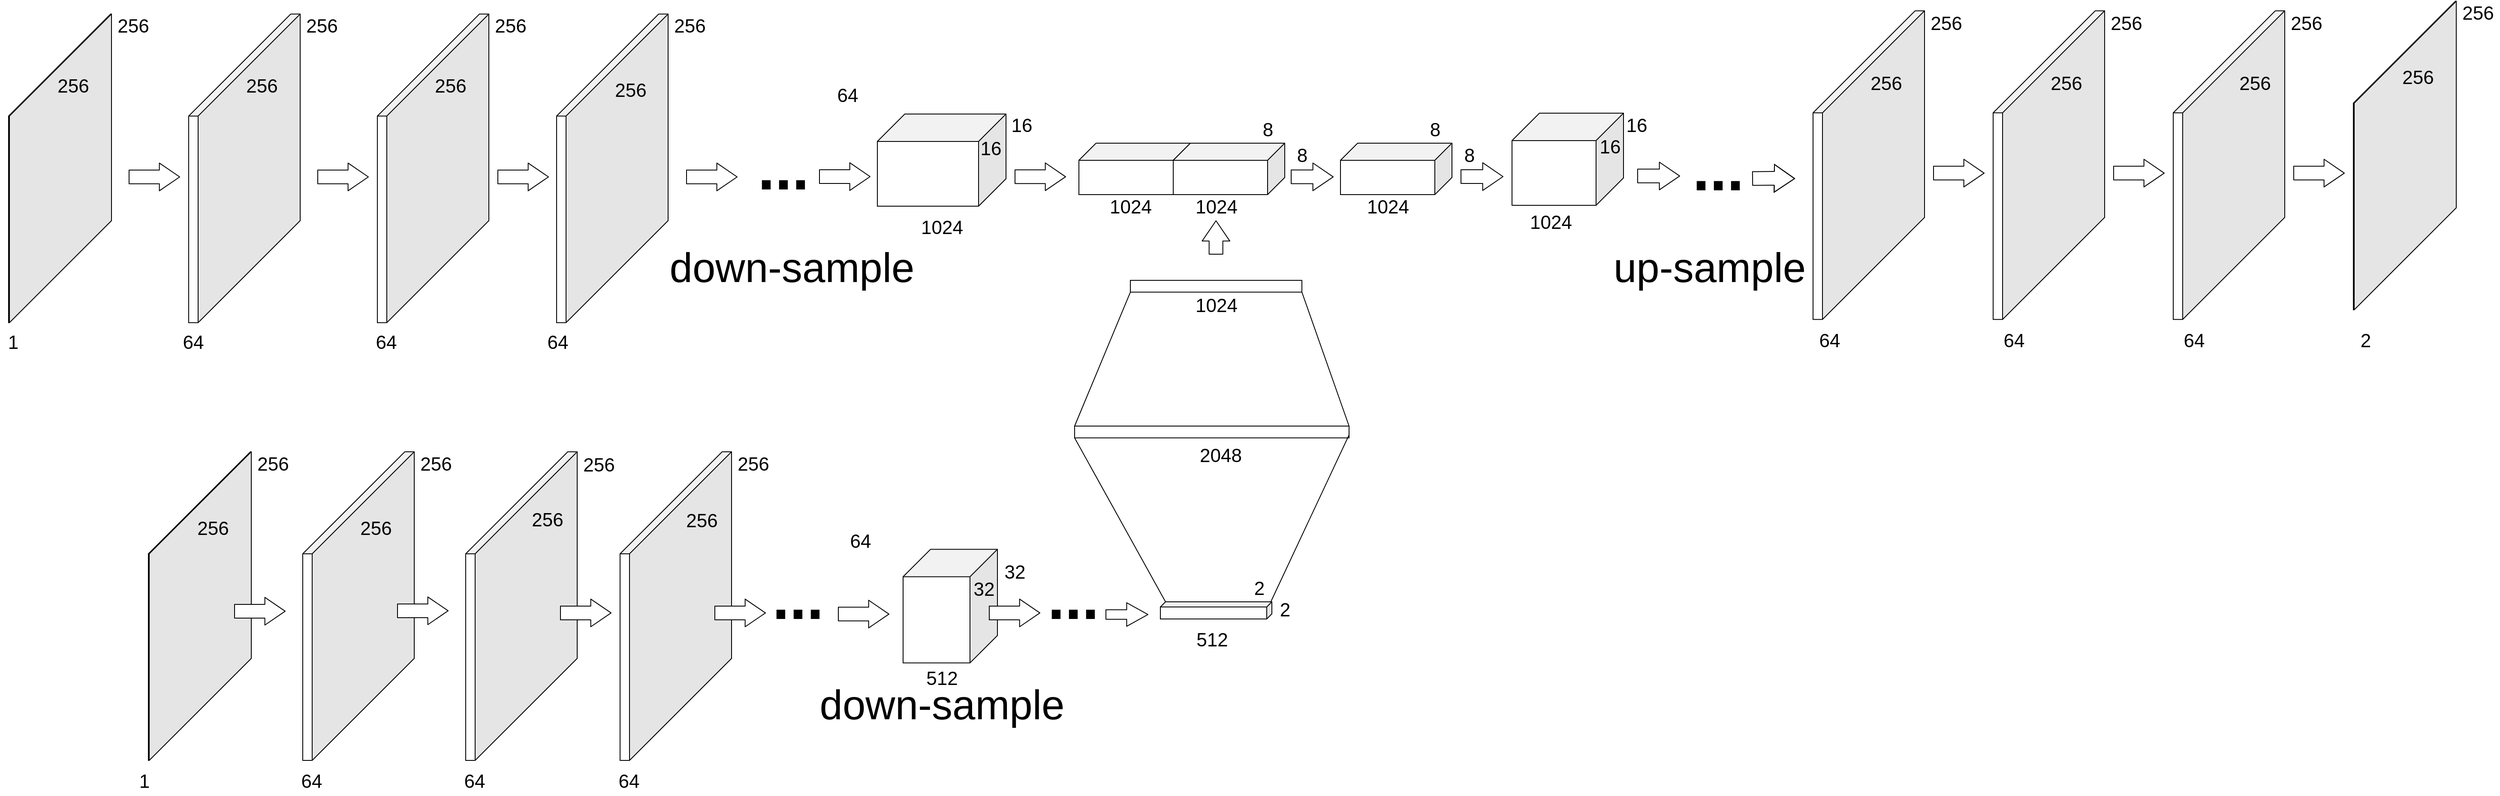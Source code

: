 <mxfile version="13.1.3" type="github">
  <diagram id="v3OdqPQfAoUavHgLT5DG" name="Page-1">
    <mxGraphModel dx="7240" dy="2073" grid="1" gridSize="10" guides="1" tooltips="1" connect="1" arrows="1" fold="1" page="1" pageScale="1" pageWidth="827" pageHeight="1169" math="0" shadow="0">
      <root>
        <mxCell id="0" />
        <mxCell id="1" parent="0" />
        <mxCell id="HMHt1iqy-GJmb4szX5pf-1" value="" style="shape=cube;whiteSpace=wrap;html=1;boundedLbl=1;backgroundOutline=1;darkOpacity=0.05;darkOpacity2=0.1;flipH=1;size=32;" vertex="1" parent="1">
          <mxGeometry x="-1860" y="246" width="150" height="107.5" as="geometry" />
        </mxCell>
        <mxCell id="OwXjaJo8hkUVQNuan9B8-6" value="" style="shape=cube;whiteSpace=wrap;html=1;boundedLbl=1;backgroundOutline=1;darkOpacity=0.05;darkOpacity2=0.1;flipH=1;size=119;" parent="1" vertex="1">
          <mxGeometry x="-2873" y="129.38" width="120" height="360" as="geometry" />
        </mxCell>
        <mxCell id="OwXjaJo8hkUVQNuan9B8-1" value="" style="shape=cube;whiteSpace=wrap;html=1;boundedLbl=1;backgroundOutline=1;darkOpacity=0.05;darkOpacity2=0.1;flipH=1;size=119;" parent="1" vertex="1">
          <mxGeometry x="-2663" y="129.38" width="130" height="360" as="geometry" />
        </mxCell>
        <mxCell id="OwXjaJo8hkUVQNuan9B8-5" value="" style="shape=cube;whiteSpace=wrap;html=1;boundedLbl=1;backgroundOutline=1;darkOpacity=0.05;darkOpacity2=0.1;flipH=1;size=119;" parent="1" vertex="1">
          <mxGeometry x="-2443" y="129.38" width="130" height="360" as="geometry" />
        </mxCell>
        <mxCell id="OwXjaJo8hkUVQNuan9B8-8" value="" style="shape=cube;whiteSpace=wrap;html=1;boundedLbl=1;backgroundOutline=1;darkOpacity=0.05;darkOpacity2=0.1;flipH=1;size=119;" parent="1" vertex="1">
          <mxGeometry x="-2234" y="129.38" width="130" height="360" as="geometry" />
        </mxCell>
        <mxCell id="OwXjaJo8hkUVQNuan9B8-15" value="" style="shape=cube;whiteSpace=wrap;html=1;boundedLbl=1;backgroundOutline=1;darkOpacity=0.05;darkOpacity2=0.1;flipH=1;size=20;" parent="1" vertex="1">
          <mxGeometry x="-1625" y="280" width="130" height="60" as="geometry" />
        </mxCell>
        <mxCell id="OwXjaJo8hkUVQNuan9B8-16" value="" style="shape=cube;whiteSpace=wrap;html=1;boundedLbl=1;backgroundOutline=1;darkOpacity=0.05;darkOpacity2=0.1;flipH=1;size=20;" parent="1" vertex="1">
          <mxGeometry x="-1515" y="280" width="130" height="60" as="geometry" />
        </mxCell>
        <mxCell id="OwXjaJo8hkUVQNuan9B8-17" value="" style="shape=cube;whiteSpace=wrap;html=1;boundedLbl=1;backgroundOutline=1;darkOpacity=0.05;darkOpacity2=0.1;flipH=1;size=119;" parent="1" vertex="1">
          <mxGeometry x="-2710" y="640" width="120" height="360" as="geometry" />
        </mxCell>
        <mxCell id="OwXjaJo8hkUVQNuan9B8-18" value="" style="shape=cube;whiteSpace=wrap;html=1;boundedLbl=1;backgroundOutline=1;darkOpacity=0.05;darkOpacity2=0.1;flipH=1;size=119;" parent="1" vertex="1">
          <mxGeometry x="-2530" y="640" width="130" height="360" as="geometry" />
        </mxCell>
        <mxCell id="OwXjaJo8hkUVQNuan9B8-19" value="" style="shape=cube;whiteSpace=wrap;html=1;boundedLbl=1;backgroundOutline=1;darkOpacity=0.05;darkOpacity2=0.1;flipH=1;size=119;" parent="1" vertex="1">
          <mxGeometry x="-2340" y="640" width="130" height="360" as="geometry" />
        </mxCell>
        <mxCell id="OwXjaJo8hkUVQNuan9B8-20" value="" style="shape=cube;whiteSpace=wrap;html=1;boundedLbl=1;backgroundOutline=1;darkOpacity=0.05;darkOpacity2=0.1;flipH=1;size=119;" parent="1" vertex="1">
          <mxGeometry x="-2160" y="640" width="130" height="360" as="geometry" />
        </mxCell>
        <mxCell id="OwXjaJo8hkUVQNuan9B8-23" value="" style="shape=cube;whiteSpace=wrap;html=1;boundedLbl=1;backgroundOutline=1;darkOpacity=0.05;darkOpacity2=0.1;flipH=1;size=32;" parent="1" vertex="1">
          <mxGeometry x="-1830" y="753.75" width="110" height="132.5" as="geometry" />
        </mxCell>
        <mxCell id="OwXjaJo8hkUVQNuan9B8-29" value="" style="shape=cube;whiteSpace=wrap;html=1;boundedLbl=1;backgroundOutline=1;darkOpacity=0.05;darkOpacity2=0.1;flipH=1;size=6;" parent="1" vertex="1">
          <mxGeometry x="-1530" y="815" width="130" height="20" as="geometry" />
        </mxCell>
        <mxCell id="OwXjaJo8hkUVQNuan9B8-31" value="" style="rounded=0;whiteSpace=wrap;html=1;" parent="1" vertex="1">
          <mxGeometry x="-1630" y="610" width="320" height="13.76" as="geometry" />
        </mxCell>
        <mxCell id="OwXjaJo8hkUVQNuan9B8-33" value="" style="rounded=0;whiteSpace=wrap;html=1;" parent="1" vertex="1">
          <mxGeometry x="-1565" y="440.0" width="200" height="13.76" as="geometry" />
        </mxCell>
        <mxCell id="OwXjaJo8hkUVQNuan9B8-34" value="" style="endArrow=none;html=1;exitX=0;exitY=0;exitDx=0;exitDy=0;entryX=0;entryY=1;entryDx=0;entryDy=0;" parent="1" source="OwXjaJo8hkUVQNuan9B8-31" target="OwXjaJo8hkUVQNuan9B8-33" edge="1">
          <mxGeometry width="50" height="50" relative="1" as="geometry">
            <mxPoint x="-1660" y="550" as="sourcePoint" />
            <mxPoint x="-1610" y="500" as="targetPoint" />
          </mxGeometry>
        </mxCell>
        <mxCell id="OwXjaJo8hkUVQNuan9B8-36" value="" style="endArrow=none;html=1;exitX=1;exitY=0;exitDx=0;exitDy=0;entryX=1;entryY=1;entryDx=0;entryDy=0;" parent="1" source="OwXjaJo8hkUVQNuan9B8-31" target="OwXjaJo8hkUVQNuan9B8-33" edge="1">
          <mxGeometry width="50" height="50" relative="1" as="geometry">
            <mxPoint x="-1615.0" y="565" as="sourcePoint" />
            <mxPoint x="-1555" y="493.76" as="targetPoint" />
          </mxGeometry>
        </mxCell>
        <mxCell id="OwXjaJo8hkUVQNuan9B8-37" value="" style="endArrow=none;html=1;exitX=0;exitY=0;exitDx=124;exitDy=0;entryX=0;entryY=1;entryDx=0;entryDy=0;exitPerimeter=0;" parent="1" source="OwXjaJo8hkUVQNuan9B8-29" target="OwXjaJo8hkUVQNuan9B8-31" edge="1">
          <mxGeometry width="50" height="50" relative="1" as="geometry">
            <mxPoint x="-1615.0" y="705" as="sourcePoint" />
            <mxPoint x="-1555" y="633.76" as="targetPoint" />
          </mxGeometry>
        </mxCell>
        <mxCell id="OwXjaJo8hkUVQNuan9B8-38" value="" style="endArrow=none;html=1;entryX=1;entryY=0.75;entryDx=0;entryDy=0;exitX=0.01;exitY=0.006;exitDx=0;exitDy=0;exitPerimeter=0;" parent="1" source="OwXjaJo8hkUVQNuan9B8-29" target="OwXjaJo8hkUVQNuan9B8-31" edge="1">
          <mxGeometry width="50" height="50" relative="1" as="geometry">
            <mxPoint x="-1260" y="780" as="sourcePoint" />
            <mxPoint x="-1615" y="718.76" as="targetPoint" />
          </mxGeometry>
        </mxCell>
        <mxCell id="OwXjaJo8hkUVQNuan9B8-42" value="" style="shape=flexArrow;endArrow=classic;html=1;width=16;endSize=7.557;endWidth=15.333;fillColor=#ffffff;" parent="1" edge="1">
          <mxGeometry width="50" height="50" relative="1" as="geometry">
            <mxPoint x="-2420" y="825.47" as="sourcePoint" />
            <mxPoint x="-2360" y="825.47" as="targetPoint" />
          </mxGeometry>
        </mxCell>
        <mxCell id="OwXjaJo8hkUVQNuan9B8-45" value="" style="shape=flexArrow;endArrow=classic;html=1;width=16;endSize=7.557;endWidth=15.333;fillColor=#ffffff;" parent="1" edge="1">
          <mxGeometry width="50" height="50" relative="1" as="geometry">
            <mxPoint x="-2230" y="827.97" as="sourcePoint" />
            <mxPoint x="-2170" y="827.97" as="targetPoint" />
          </mxGeometry>
        </mxCell>
        <mxCell id="OwXjaJo8hkUVQNuan9B8-46" value="" style="shape=flexArrow;endArrow=classic;html=1;width=16;endSize=7.557;endWidth=15.333;fillColor=#ffffff;" parent="1" edge="1">
          <mxGeometry width="50" height="50" relative="1" as="geometry">
            <mxPoint x="-2733" y="319.38" as="sourcePoint" />
            <mxPoint x="-2673" y="319.38" as="targetPoint" />
          </mxGeometry>
        </mxCell>
        <mxCell id="OwXjaJo8hkUVQNuan9B8-47" value="" style="shape=flexArrow;endArrow=classic;html=1;width=16;endSize=7.557;endWidth=15.333;fillColor=#ffffff;" parent="1" edge="1">
          <mxGeometry width="50" height="50" relative="1" as="geometry">
            <mxPoint x="-2513" y="319.38" as="sourcePoint" />
            <mxPoint x="-2453" y="319.38" as="targetPoint" />
          </mxGeometry>
        </mxCell>
        <mxCell id="OwXjaJo8hkUVQNuan9B8-48" value="" style="shape=flexArrow;endArrow=classic;html=1;width=16;endSize=7.557;endWidth=15.333;fillColor=#ffffff;" parent="1" edge="1">
          <mxGeometry width="50" height="50" relative="1" as="geometry">
            <mxPoint x="-2303" y="319.38" as="sourcePoint" />
            <mxPoint x="-2243" y="319.38" as="targetPoint" />
          </mxGeometry>
        </mxCell>
        <mxCell id="OwXjaJo8hkUVQNuan9B8-49" value="" style="shape=flexArrow;endArrow=classic;html=1;width=16;endSize=7.557;endWidth=15.333;fillColor=#ffffff;" parent="1" edge="1">
          <mxGeometry width="50" height="50" relative="1" as="geometry">
            <mxPoint x="-2083" y="319.38" as="sourcePoint" />
            <mxPoint x="-2023" y="319.38" as="targetPoint" />
          </mxGeometry>
        </mxCell>
        <mxCell id="OwXjaJo8hkUVQNuan9B8-51" value="" style="shape=flexArrow;endArrow=classic;html=1;width=16;endSize=7.557;endWidth=15.333;fillColor=#ffffff;" parent="1" edge="1">
          <mxGeometry width="50" height="50" relative="1" as="geometry">
            <mxPoint x="-1928" y="319.0" as="sourcePoint" />
            <mxPoint x="-1868" y="319.0" as="targetPoint" />
          </mxGeometry>
        </mxCell>
        <mxCell id="OwXjaJo8hkUVQNuan9B8-52" value="" style="shape=flexArrow;endArrow=classic;html=1;width=16;endSize=7.557;endWidth=15.333;fillColor=#ffffff;" parent="1" edge="1">
          <mxGeometry width="50" height="50" relative="1" as="geometry">
            <mxPoint x="-1700" y="319.17" as="sourcePoint" />
            <mxPoint x="-1640" y="319.17" as="targetPoint" />
          </mxGeometry>
        </mxCell>
        <mxCell id="OwXjaJo8hkUVQNuan9B8-53" value="" style="shape=flexArrow;endArrow=classic;html=1;width=16;endSize=7.557;endWidth=15.333;fillColor=#ffffff;" parent="1" edge="1">
          <mxGeometry width="50" height="50" relative="1" as="geometry">
            <mxPoint x="-2610" y="825.97" as="sourcePoint" />
            <mxPoint x="-2550" y="825.97" as="targetPoint" />
          </mxGeometry>
        </mxCell>
        <mxCell id="OwXjaJo8hkUVQNuan9B8-54" value="" style="shape=flexArrow;endArrow=classic;html=1;width=16;endSize=7.557;endWidth=15.333;fillColor=#ffffff;" parent="1" edge="1">
          <mxGeometry width="50" height="50" relative="1" as="geometry">
            <mxPoint x="-2050" y="827.97" as="sourcePoint" />
            <mxPoint x="-1990" y="827.97" as="targetPoint" />
          </mxGeometry>
        </mxCell>
        <mxCell id="OwXjaJo8hkUVQNuan9B8-57" value="" style="shape=flexArrow;endArrow=classic;html=1;width=16;endSize=7.557;endWidth=15.333;fillColor=#ffffff;" parent="1" edge="1">
          <mxGeometry width="50" height="50" relative="1" as="geometry">
            <mxPoint x="-1730" y="827.97" as="sourcePoint" />
            <mxPoint x="-1670" y="827.97" as="targetPoint" />
          </mxGeometry>
        </mxCell>
        <mxCell id="OwXjaJo8hkUVQNuan9B8-60" value="" style="shape=flexArrow;endArrow=classic;html=1;width=11.2;endSize=7.932;endWidth=15.333;fillColor=#ffffff;" parent="1" edge="1">
          <mxGeometry width="50" height="50" relative="1" as="geometry">
            <mxPoint x="-1594.0" y="829.79" as="sourcePoint" />
            <mxPoint x="-1544.0" y="829.79" as="targetPoint" />
          </mxGeometry>
        </mxCell>
        <mxCell id="OwXjaJo8hkUVQNuan9B8-61" value="" style="shape=flexArrow;endArrow=classic;html=1;width=16;endSize=7.557;endWidth=15.333;fillColor=#ffffff;" parent="1" edge="1">
          <mxGeometry width="50" height="50" relative="1" as="geometry">
            <mxPoint x="-1465.17" y="410.0" as="sourcePoint" />
            <mxPoint x="-1465.17" y="370" as="targetPoint" />
          </mxGeometry>
        </mxCell>
        <mxCell id="OwXjaJo8hkUVQNuan9B8-62" value="" style="shape=cube;whiteSpace=wrap;html=1;boundedLbl=1;backgroundOutline=1;darkOpacity=0.05;darkOpacity2=0.1;flipH=1;size=20;" parent="1" vertex="1">
          <mxGeometry x="-1320" y="280" width="130" height="60" as="geometry" />
        </mxCell>
        <mxCell id="OwXjaJo8hkUVQNuan9B8-63" value="" style="shape=flexArrow;endArrow=classic;html=1;width=16;endSize=7.557;endWidth=15.333;fillColor=#ffffff;" parent="1" edge="1">
          <mxGeometry width="50" height="50" relative="1" as="geometry">
            <mxPoint x="-1378.0" y="319.29" as="sourcePoint" />
            <mxPoint x="-1328" y="319.29" as="targetPoint" />
          </mxGeometry>
        </mxCell>
        <mxCell id="OwXjaJo8hkUVQNuan9B8-64" value="" style="shape=cube;whiteSpace=wrap;html=1;boundedLbl=1;backgroundOutline=1;darkOpacity=0.05;darkOpacity2=0.1;flipH=1;size=32;" parent="1" vertex="1">
          <mxGeometry x="-1120" y="245" width="130" height="107.5" as="geometry" />
        </mxCell>
        <mxCell id="OwXjaJo8hkUVQNuan9B8-65" value="" style="shape=flexArrow;endArrow=classic;html=1;width=16;endSize=7.557;endWidth=15.333;fillColor=#ffffff;" parent="1" edge="1">
          <mxGeometry width="50" height="50" relative="1" as="geometry">
            <mxPoint x="-1180.0" y="319.0" as="sourcePoint" />
            <mxPoint x="-1130" y="319.0" as="targetPoint" />
          </mxGeometry>
        </mxCell>
        <mxCell id="OwXjaJo8hkUVQNuan9B8-68" value="" style="shape=cube;whiteSpace=wrap;html=1;boundedLbl=1;backgroundOutline=1;darkOpacity=0.05;darkOpacity2=0.1;flipH=1;size=119;" parent="1" vertex="1">
          <mxGeometry x="-769" y="125.63" width="130" height="360" as="geometry" />
        </mxCell>
        <mxCell id="OwXjaJo8hkUVQNuan9B8-69" value="" style="shape=cube;whiteSpace=wrap;html=1;boundedLbl=1;backgroundOutline=1;darkOpacity=0.05;darkOpacity2=0.1;flipH=1;size=119;" parent="1" vertex="1">
          <mxGeometry x="-559" y="125.63" width="130" height="360" as="geometry" />
        </mxCell>
        <mxCell id="OwXjaJo8hkUVQNuan9B8-70" value="" style="shape=cube;whiteSpace=wrap;html=1;boundedLbl=1;backgroundOutline=1;darkOpacity=0.05;darkOpacity2=0.1;flipH=1;size=119;" parent="1" vertex="1">
          <mxGeometry x="-349" y="125.63" width="130" height="360" as="geometry" />
        </mxCell>
        <mxCell id="OwXjaJo8hkUVQNuan9B8-71" value="" style="shape=flexArrow;endArrow=classic;html=1;width=16;endSize=7.557;endWidth=15.333;fillColor=#ffffff;" parent="1" edge="1">
          <mxGeometry width="50" height="50" relative="1" as="geometry">
            <mxPoint x="-629" y="314.92" as="sourcePoint" />
            <mxPoint x="-569" y="314.92" as="targetPoint" />
          </mxGeometry>
        </mxCell>
        <mxCell id="OwXjaJo8hkUVQNuan9B8-72" value="" style="shape=flexArrow;endArrow=classic;html=1;width=16;endSize=7.557;endWidth=15.333;fillColor=#ffffff;" parent="1" edge="1">
          <mxGeometry width="50" height="50" relative="1" as="geometry">
            <mxPoint x="-419" y="314.92" as="sourcePoint" />
            <mxPoint x="-359" y="314.92" as="targetPoint" />
          </mxGeometry>
        </mxCell>
        <mxCell id="OwXjaJo8hkUVQNuan9B8-73" value="" style="shape=cube;whiteSpace=wrap;html=1;boundedLbl=1;backgroundOutline=1;darkOpacity=0.05;darkOpacity2=0.1;flipH=1;size=119;" parent="1" vertex="1">
          <mxGeometry x="-139" y="114.38" width="120" height="360" as="geometry" />
        </mxCell>
        <mxCell id="OwXjaJo8hkUVQNuan9B8-80" value="" style="shape=flexArrow;endArrow=classic;html=1;width=16;endSize=7.557;endWidth=15.333;fillColor=#ffffff;" parent="1" edge="1">
          <mxGeometry width="50" height="50" relative="1" as="geometry">
            <mxPoint x="-974" y="318.29" as="sourcePoint" />
            <mxPoint x="-924" y="318.29" as="targetPoint" />
          </mxGeometry>
        </mxCell>
        <mxCell id="OwXjaJo8hkUVQNuan9B8-81" value="" style="shape=flexArrow;endArrow=classic;html=1;width=16;endSize=7.557;endWidth=15.333;fillColor=#ffffff;" parent="1" edge="1">
          <mxGeometry width="50" height="50" relative="1" as="geometry">
            <mxPoint x="-209" y="314.92" as="sourcePoint" />
            <mxPoint x="-149" y="314.92" as="targetPoint" />
          </mxGeometry>
        </mxCell>
        <mxCell id="OwXjaJo8hkUVQNuan9B8-82" value="&lt;font style=&quot;font-size: 22px;&quot;&gt;1&lt;/font&gt;" style="text;html=1;align=center;verticalAlign=middle;resizable=0;points=[];autosize=1;fontSize=22;" parent="1" vertex="1">
          <mxGeometry x="-2883" y="498.38" width="30" height="30" as="geometry" />
        </mxCell>
        <mxCell id="OwXjaJo8hkUVQNuan9B8-83" value="&lt;font style=&quot;font-size: 22px&quot;&gt;64&lt;/font&gt;" style="text;html=1;align=center;verticalAlign=middle;resizable=0;points=[];autosize=1;fontSize=22;" parent="1" vertex="1">
          <mxGeometry x="-2678" y="498.38" width="40" height="30" as="geometry" />
        </mxCell>
        <mxCell id="OwXjaJo8hkUVQNuan9B8-84" value="&lt;font style=&quot;font-size: 22px&quot;&gt;64&lt;/font&gt;" style="text;html=1;align=center;verticalAlign=middle;resizable=0;points=[];autosize=1;fontSize=22;" parent="1" vertex="1">
          <mxGeometry x="-2453" y="498.38" width="40" height="30" as="geometry" />
        </mxCell>
        <mxCell id="OwXjaJo8hkUVQNuan9B8-85" value="&lt;font style=&quot;font-size: 22px&quot;&gt;64&lt;/font&gt;" style="text;html=1;align=center;verticalAlign=middle;resizable=0;points=[];autosize=1;fontSize=22;" parent="1" vertex="1">
          <mxGeometry x="-2253" y="498.38" width="40" height="30" as="geometry" />
        </mxCell>
        <mxCell id="OwXjaJo8hkUVQNuan9B8-88" value="&lt;font style=&quot;font-size: 22px&quot;&gt;1024&lt;/font&gt;" style="text;html=1;align=center;verticalAlign=middle;resizable=0;points=[];autosize=1;fontSize=22;" parent="1" vertex="1">
          <mxGeometry x="-1820" y="363.75" width="70" height="30" as="geometry" />
        </mxCell>
        <mxCell id="OwXjaJo8hkUVQNuan9B8-89" value="&lt;font style=&quot;font-size: 22px&quot;&gt;1024&lt;/font&gt;" style="text;html=1;align=center;verticalAlign=middle;resizable=0;points=[];autosize=1;fontSize=22;" parent="1" vertex="1">
          <mxGeometry x="-1600" y="340" width="70" height="30" as="geometry" />
        </mxCell>
        <mxCell id="OwXjaJo8hkUVQNuan9B8-90" value="1024" style="text;html=1;align=center;verticalAlign=middle;resizable=0;points=[];autosize=1;fontSize=22;" parent="1" vertex="1">
          <mxGeometry x="-1500" y="340" width="70" height="30" as="geometry" />
        </mxCell>
        <mxCell id="OwXjaJo8hkUVQNuan9B8-91" value="&lt;font style=&quot;font-size: 22px&quot;&gt;1024&lt;/font&gt;" style="text;html=1;align=center;verticalAlign=middle;resizable=0;points=[];autosize=1;fontSize=22;" parent="1" vertex="1">
          <mxGeometry x="-1300" y="340" width="70" height="30" as="geometry" />
        </mxCell>
        <mxCell id="OwXjaJo8hkUVQNuan9B8-92" value="&lt;font style=&quot;font-size: 22px&quot;&gt;1024&lt;/font&gt;" style="text;html=1;align=center;verticalAlign=middle;resizable=0;points=[];autosize=1;fontSize=22;" parent="1" vertex="1">
          <mxGeometry x="-1110" y="357.5" width="70" height="30" as="geometry" />
        </mxCell>
        <mxCell id="OwXjaJo8hkUVQNuan9B8-95" value="&lt;font style=&quot;font-size: 22px&quot;&gt;64&lt;/font&gt;" style="text;html=1;align=center;verticalAlign=middle;resizable=0;points=[];autosize=1;fontSize=22;" parent="1" vertex="1">
          <mxGeometry x="-770" y="495.63" width="40" height="30" as="geometry" />
        </mxCell>
        <mxCell id="OwXjaJo8hkUVQNuan9B8-96" value="&lt;font style=&quot;font-size: 22px&quot;&gt;64&lt;/font&gt;" style="text;html=1;align=center;verticalAlign=middle;resizable=0;points=[];autosize=1;fontSize=22;" parent="1" vertex="1">
          <mxGeometry x="-555" y="495.63" width="40" height="30" as="geometry" />
        </mxCell>
        <mxCell id="OwXjaJo8hkUVQNuan9B8-97" value="&lt;font style=&quot;font-size: 22px&quot;&gt;64&lt;/font&gt;" style="text;html=1;align=center;verticalAlign=middle;resizable=0;points=[];autosize=1;fontSize=22;" parent="1" vertex="1">
          <mxGeometry x="-345" y="495.63" width="40" height="30" as="geometry" />
        </mxCell>
        <mxCell id="OwXjaJo8hkUVQNuan9B8-98" value="&lt;font style=&quot;font-size: 22px&quot;&gt;2&lt;/font&gt;" style="text;html=1;align=center;verticalAlign=middle;resizable=0;points=[];autosize=1;fontSize=22;" parent="1" vertex="1">
          <mxGeometry x="-140" y="495.63" width="30" height="30" as="geometry" />
        </mxCell>
        <mxCell id="OwXjaJo8hkUVQNuan9B8-99" value="&lt;font style=&quot;font-size: 22px;&quot;&gt;1&lt;/font&gt;" style="text;html=1;align=center;verticalAlign=middle;resizable=0;points=[];autosize=1;fontSize=22;" parent="1" vertex="1">
          <mxGeometry x="-2730" y="1010" width="30" height="30" as="geometry" />
        </mxCell>
        <mxCell id="OwXjaJo8hkUVQNuan9B8-100" value="&lt;font style=&quot;font-size: 22px&quot;&gt;64&lt;/font&gt;" style="text;html=1;align=center;verticalAlign=middle;resizable=0;points=[];autosize=1;fontSize=22;" parent="1" vertex="1">
          <mxGeometry x="-2540" y="1010" width="40" height="30" as="geometry" />
        </mxCell>
        <mxCell id="OwXjaJo8hkUVQNuan9B8-101" value="&lt;font style=&quot;font-size: 22px&quot;&gt;64&lt;/font&gt;" style="text;html=1;align=center;verticalAlign=middle;resizable=0;points=[];autosize=1;fontSize=22;" parent="1" vertex="1">
          <mxGeometry x="-2350" y="1010" width="40" height="30" as="geometry" />
        </mxCell>
        <mxCell id="OwXjaJo8hkUVQNuan9B8-102" value="&lt;font style=&quot;font-size: 22px&quot;&gt;64&lt;/font&gt;" style="text;html=1;align=center;verticalAlign=middle;resizable=0;points=[];autosize=1;fontSize=22;" parent="1" vertex="1">
          <mxGeometry x="-2170" y="1010" width="40" height="30" as="geometry" />
        </mxCell>
        <mxCell id="OwXjaJo8hkUVQNuan9B8-105" value="&lt;font style=&quot;font-size: 22px&quot;&gt;512&lt;/font&gt;" style="text;html=1;align=center;verticalAlign=middle;resizable=0;points=[];autosize=1;fontSize=22;" parent="1" vertex="1">
          <mxGeometry x="-1810" y="890" width="50" height="30" as="geometry" />
        </mxCell>
        <mxCell id="OwXjaJo8hkUVQNuan9B8-109" value="&lt;font style=&quot;font-size: 22px&quot;&gt;512&lt;/font&gt;" style="text;html=1;align=center;verticalAlign=middle;resizable=0;points=[];autosize=1;fontSize=22;" parent="1" vertex="1">
          <mxGeometry x="-1495" y="845" width="50" height="30" as="geometry" />
        </mxCell>
        <mxCell id="OwXjaJo8hkUVQNuan9B8-110" value="&lt;font style=&quot;font-size: 22px&quot;&gt;2048&lt;/font&gt;" style="text;html=1;align=center;verticalAlign=middle;resizable=0;points=[];autosize=1;fontSize=22;" parent="1" vertex="1">
          <mxGeometry x="-1490" y="630" width="60" height="30" as="geometry" />
        </mxCell>
        <mxCell id="OwXjaJo8hkUVQNuan9B8-111" value="&lt;font style=&quot;font-size: 22px&quot;&gt;1024&lt;/font&gt;" style="text;html=1;align=center;verticalAlign=middle;resizable=0;points=[];autosize=1;fontSize=22;" parent="1" vertex="1">
          <mxGeometry x="-1495" y="454.63" width="60" height="30" as="geometry" />
        </mxCell>
        <mxCell id="OwXjaJo8hkUVQNuan9B8-113" value="&lt;font style=&quot;font-size: 22px&quot;&gt;256&lt;/font&gt;" style="text;html=1;align=center;verticalAlign=middle;resizable=0;points=[];autosize=1;fontSize=22;" parent="1" vertex="1">
          <mxGeometry x="-2660" y="715" width="50" height="30" as="geometry" />
        </mxCell>
        <mxCell id="OwXjaJo8hkUVQNuan9B8-114" value="&lt;font style=&quot;font-size: 22px&quot;&gt;256&lt;/font&gt;" style="text;html=1;align=center;verticalAlign=middle;resizable=0;points=[];autosize=1;fontSize=22;" parent="1" vertex="1">
          <mxGeometry x="-2590" y="640" width="50" height="30" as="geometry" />
        </mxCell>
        <mxCell id="OwXjaJo8hkUVQNuan9B8-115" value="&lt;font style=&quot;font-size: 22px&quot;&gt;256&lt;/font&gt;" style="text;html=1;align=center;verticalAlign=middle;resizable=0;points=[];autosize=1;fontSize=22;" parent="1" vertex="1">
          <mxGeometry x="-2470" y="715" width="50" height="30" as="geometry" />
        </mxCell>
        <mxCell id="OwXjaJo8hkUVQNuan9B8-116" value="&lt;font style=&quot;font-size: 22px&quot;&gt;256&lt;/font&gt;" style="text;html=1;align=center;verticalAlign=middle;resizable=0;points=[];autosize=1;fontSize=22;" parent="1" vertex="1">
          <mxGeometry x="-2400" y="640" width="50" height="30" as="geometry" />
        </mxCell>
        <mxCell id="OwXjaJo8hkUVQNuan9B8-117" value="&lt;font style=&quot;font-size: 22px&quot;&gt;256&lt;/font&gt;" style="text;html=1;align=center;verticalAlign=middle;resizable=0;points=[];autosize=1;fontSize=22;" parent="1" vertex="1">
          <mxGeometry x="-2270" y="705" width="50" height="30" as="geometry" />
        </mxCell>
        <mxCell id="OwXjaJo8hkUVQNuan9B8-118" value="&lt;font style=&quot;font-size: 22px&quot;&gt;256&lt;/font&gt;" style="text;html=1;align=center;verticalAlign=middle;resizable=0;points=[];autosize=1;fontSize=22;" parent="1" vertex="1">
          <mxGeometry x="-2210" y="641.24" width="50" height="30" as="geometry" />
        </mxCell>
        <mxCell id="OwXjaJo8hkUVQNuan9B8-119" value="&lt;font style=&quot;font-size: 22px&quot;&gt;256&lt;/font&gt;" style="text;html=1;align=center;verticalAlign=middle;resizable=0;points=[];autosize=1;fontSize=22;" parent="1" vertex="1">
          <mxGeometry x="-2030" y="640" width="50" height="30" as="geometry" />
        </mxCell>
        <mxCell id="OwXjaJo8hkUVQNuan9B8-120" value="&lt;font style=&quot;font-size: 22px&quot;&gt;256&lt;/font&gt;" style="text;html=1;align=center;verticalAlign=middle;resizable=0;points=[];autosize=1;fontSize=22;" parent="1" vertex="1">
          <mxGeometry x="-2090" y="705.79" width="50" height="30" as="geometry" />
        </mxCell>
        <mxCell id="OwXjaJo8hkUVQNuan9B8-124" value="&lt;font style=&quot;font-size: 22px&quot;&gt;64&lt;/font&gt;" style="text;html=1;align=center;verticalAlign=middle;resizable=0;points=[];autosize=1;fontSize=22;" parent="1" vertex="1">
          <mxGeometry x="-1900" y="730" width="40" height="30" as="geometry" />
        </mxCell>
        <mxCell id="OwXjaJo8hkUVQNuan9B8-125" value="&lt;font style=&quot;font-size: 22px&quot;&gt;32&lt;/font&gt;" style="text;html=1;align=center;verticalAlign=middle;resizable=0;points=[];autosize=1;fontSize=22;" parent="1" vertex="1">
          <mxGeometry x="-1756" y="785.63" width="40" height="30" as="geometry" />
        </mxCell>
        <mxCell id="OwXjaJo8hkUVQNuan9B8-126" value="&lt;font style=&quot;font-size: 22px&quot;&gt;32&lt;/font&gt;" style="text;html=1;align=center;verticalAlign=middle;resizable=0;points=[];autosize=1;fontSize=22;" parent="1" vertex="1">
          <mxGeometry x="-1720" y="765.79" width="40" height="30" as="geometry" />
        </mxCell>
        <mxCell id="OwXjaJo8hkUVQNuan9B8-133" value="2" style="text;html=1;align=center;verticalAlign=middle;resizable=0;points=[];autosize=1;fontSize=22;" parent="1" vertex="1">
          <mxGeometry x="-1400" y="810" width="30" height="30" as="geometry" />
        </mxCell>
        <mxCell id="OwXjaJo8hkUVQNuan9B8-134" value="2" style="text;html=1;align=center;verticalAlign=middle;resizable=0;points=[];autosize=1;fontSize=22;" parent="1" vertex="1">
          <mxGeometry x="-1430" y="785" width="30" height="30" as="geometry" />
        </mxCell>
        <mxCell id="OwXjaJo8hkUVQNuan9B8-135" value="&lt;font style=&quot;font-size: 22px&quot;&gt;256&lt;/font&gt;" style="text;html=1;align=center;verticalAlign=middle;resizable=0;points=[];autosize=1;fontSize=22;" parent="1" vertex="1">
          <mxGeometry x="-2823" y="199.38" width="50" height="30" as="geometry" />
        </mxCell>
        <mxCell id="OwXjaJo8hkUVQNuan9B8-137" value="&lt;font style=&quot;font-size: 22px&quot;&gt;256&lt;/font&gt;" style="text;html=1;align=center;verticalAlign=middle;resizable=0;points=[];autosize=1;fontSize=22;" parent="1" vertex="1">
          <mxGeometry x="-2753" y="129.38" width="50" height="30" as="geometry" />
        </mxCell>
        <mxCell id="OwXjaJo8hkUVQNuan9B8-138" value="&lt;font style=&quot;font-size: 22px&quot;&gt;256&lt;/font&gt;" style="text;html=1;align=center;verticalAlign=middle;resizable=0;points=[];autosize=1;fontSize=22;" parent="1" vertex="1">
          <mxGeometry x="-2533" y="129.38" width="50" height="30" as="geometry" />
        </mxCell>
        <mxCell id="OwXjaJo8hkUVQNuan9B8-139" value="&lt;font style=&quot;font-size: 22px&quot;&gt;256&lt;/font&gt;" style="text;html=1;align=center;verticalAlign=middle;resizable=0;points=[];autosize=1;fontSize=22;" parent="1" vertex="1">
          <mxGeometry x="-2313" y="129.38" width="50" height="30" as="geometry" />
        </mxCell>
        <mxCell id="OwXjaJo8hkUVQNuan9B8-140" value="&lt;font style=&quot;font-size: 22px&quot;&gt;256&lt;/font&gt;" style="text;html=1;align=center;verticalAlign=middle;resizable=0;points=[];autosize=1;fontSize=22;" parent="1" vertex="1">
          <mxGeometry x="-2383" y="199.38" width="50" height="30" as="geometry" />
        </mxCell>
        <mxCell id="OwXjaJo8hkUVQNuan9B8-141" value="&lt;font style=&quot;font-size: 22px&quot;&gt;256&lt;/font&gt;" style="text;html=1;align=center;verticalAlign=middle;resizable=0;points=[];autosize=1;fontSize=22;" parent="1" vertex="1">
          <mxGeometry x="-2603" y="199.38" width="50" height="30" as="geometry" />
        </mxCell>
        <mxCell id="OwXjaJo8hkUVQNuan9B8-142" value="&lt;font style=&quot;font-size: 22px&quot;&gt;256&lt;/font&gt;" style="text;html=1;align=center;verticalAlign=middle;resizable=0;points=[];autosize=1;fontSize=22;" parent="1" vertex="1">
          <mxGeometry x="-2104" y="129.38" width="50" height="30" as="geometry" />
        </mxCell>
        <mxCell id="OwXjaJo8hkUVQNuan9B8-143" value="&lt;font style=&quot;font-size: 22px&quot;&gt;256&lt;/font&gt;" style="text;html=1;align=center;verticalAlign=middle;resizable=0;points=[];autosize=1;fontSize=22;" parent="1" vertex="1">
          <mxGeometry x="-2173" y="204.38" width="50" height="30" as="geometry" />
        </mxCell>
        <mxCell id="OwXjaJo8hkUVQNuan9B8-146" value="&lt;font style=&quot;font-size: 22px&quot;&gt;64&lt;/font&gt;" style="text;html=1;align=center;verticalAlign=middle;resizable=0;points=[];autosize=1;fontSize=22;" parent="1" vertex="1">
          <mxGeometry x="-1915" y="210" width="40" height="30" as="geometry" />
        </mxCell>
        <mxCell id="OwXjaJo8hkUVQNuan9B8-148" value="&lt;font style=&quot;font-size: 22px&quot;&gt;16&lt;/font&gt;" style="text;html=1;align=center;verticalAlign=middle;resizable=0;points=[];autosize=1;fontSize=22;" parent="1" vertex="1">
          <mxGeometry x="-1712" y="245" width="40" height="30" as="geometry" />
        </mxCell>
        <mxCell id="OwXjaJo8hkUVQNuan9B8-149" value="&lt;font style=&quot;font-size: 22px&quot;&gt;16&lt;/font&gt;" style="text;html=1;align=center;verticalAlign=middle;resizable=0;points=[];autosize=1;fontSize=22;" parent="1" vertex="1">
          <mxGeometry x="-1748" y="271.75" width="40" height="30" as="geometry" />
        </mxCell>
        <mxCell id="OwXjaJo8hkUVQNuan9B8-150" value="&lt;font style=&quot;font-size: 22px&quot;&gt;8&lt;/font&gt;" style="text;html=1;align=center;verticalAlign=middle;resizable=0;points=[];autosize=1;fontSize=22;" parent="1" vertex="1">
          <mxGeometry x="-1380" y="280" width="30" height="30" as="geometry" />
        </mxCell>
        <mxCell id="OwXjaJo8hkUVQNuan9B8-151" value="&lt;font style=&quot;font-size: 22px&quot;&gt;8&lt;/font&gt;" style="text;html=1;align=center;verticalAlign=middle;resizable=0;points=[];autosize=1;fontSize=22;" parent="1" vertex="1">
          <mxGeometry x="-1420" y="250" width="30" height="30" as="geometry" />
        </mxCell>
        <mxCell id="OwXjaJo8hkUVQNuan9B8-152" value="&lt;font style=&quot;font-size: 22px&quot;&gt;8&lt;/font&gt;" style="text;html=1;align=center;verticalAlign=middle;resizable=0;points=[];autosize=1;fontSize=22;" parent="1" vertex="1">
          <mxGeometry x="-1225" y="250" width="30" height="30" as="geometry" />
        </mxCell>
        <mxCell id="OwXjaJo8hkUVQNuan9B8-153" value="&lt;font style=&quot;font-size: 22px&quot;&gt;8&lt;/font&gt;" style="text;html=1;align=center;verticalAlign=middle;resizable=0;points=[];autosize=1;fontSize=22;" parent="1" vertex="1">
          <mxGeometry x="-1185" y="280" width="30" height="30" as="geometry" />
        </mxCell>
        <mxCell id="OwXjaJo8hkUVQNuan9B8-154" value="&lt;font style=&quot;font-size: 22px&quot;&gt;16&lt;/font&gt;" style="text;html=1;align=center;verticalAlign=middle;resizable=0;points=[];autosize=1;fontSize=22;" parent="1" vertex="1">
          <mxGeometry x="-1026" y="270" width="40" height="30" as="geometry" />
        </mxCell>
        <mxCell id="OwXjaJo8hkUVQNuan9B8-155" value="&lt;font style=&quot;font-size: 22px&quot;&gt;16&lt;/font&gt;" style="text;html=1;align=center;verticalAlign=middle;resizable=0;points=[];autosize=1;fontSize=22;" parent="1" vertex="1">
          <mxGeometry x="-995" y="245" width="40" height="30" as="geometry" />
        </mxCell>
        <mxCell id="OwXjaJo8hkUVQNuan9B8-160" value="&lt;font style=&quot;font-size: 22px&quot;&gt;256&lt;/font&gt;" style="text;html=1;align=center;verticalAlign=middle;resizable=0;points=[];autosize=1;fontSize=22;" parent="1" vertex="1">
          <mxGeometry x="-639" y="125.63" width="50" height="30" as="geometry" />
        </mxCell>
        <mxCell id="OwXjaJo8hkUVQNuan9B8-161" value="&lt;font style=&quot;font-size: 22px&quot;&gt;256&lt;/font&gt;" style="text;html=1;align=center;verticalAlign=middle;resizable=0;points=[];autosize=1;fontSize=22;" parent="1" vertex="1">
          <mxGeometry x="-709" y="195.63" width="50" height="30" as="geometry" />
        </mxCell>
        <mxCell id="OwXjaJo8hkUVQNuan9B8-162" value="&lt;font style=&quot;font-size: 22px&quot;&gt;256&lt;/font&gt;" style="text;html=1;align=center;verticalAlign=middle;resizable=0;points=[];autosize=1;fontSize=22;" parent="1" vertex="1">
          <mxGeometry x="-429" y="125.63" width="50" height="30" as="geometry" />
        </mxCell>
        <mxCell id="OwXjaJo8hkUVQNuan9B8-163" value="&lt;font style=&quot;font-size: 22px&quot;&gt;256&lt;/font&gt;" style="text;html=1;align=center;verticalAlign=middle;resizable=0;points=[];autosize=1;fontSize=22;" parent="1" vertex="1">
          <mxGeometry x="-499" y="195.63" width="50" height="30" as="geometry" />
        </mxCell>
        <mxCell id="OwXjaJo8hkUVQNuan9B8-164" value="&lt;font style=&quot;font-size: 22px&quot;&gt;256&lt;/font&gt;" style="text;html=1;align=center;verticalAlign=middle;resizable=0;points=[];autosize=1;fontSize=22;" parent="1" vertex="1">
          <mxGeometry x="-219" y="125.63" width="50" height="30" as="geometry" />
        </mxCell>
        <mxCell id="OwXjaJo8hkUVQNuan9B8-165" value="&lt;font style=&quot;font-size: 22px&quot;&gt;256&lt;/font&gt;" style="text;html=1;align=center;verticalAlign=middle;resizable=0;points=[];autosize=1;fontSize=22;" parent="1" vertex="1">
          <mxGeometry x="-279" y="195.63" width="50" height="30" as="geometry" />
        </mxCell>
        <mxCell id="OwXjaJo8hkUVQNuan9B8-166" value="&lt;font style=&quot;font-size: 22px&quot;&gt;256&lt;/font&gt;" style="text;html=1;align=center;verticalAlign=middle;resizable=0;points=[];autosize=1;fontSize=22;" parent="1" vertex="1">
          <mxGeometry x="-19" y="114.38" width="50" height="30" as="geometry" />
        </mxCell>
        <mxCell id="OwXjaJo8hkUVQNuan9B8-167" value="&lt;font style=&quot;font-size: 22px&quot;&gt;256&lt;/font&gt;" style="text;html=1;align=center;verticalAlign=middle;resizable=0;points=[];autosize=1;fontSize=22;" parent="1" vertex="1">
          <mxGeometry x="-89" y="189.38" width="50" height="30" as="geometry" />
        </mxCell>
        <mxCell id="HMHt1iqy-GJmb4szX5pf-2" value="&lt;font style=&quot;font-size: 72px&quot;&gt;&lt;b&gt;...&lt;/b&gt;&lt;/font&gt;" style="text;html=1;align=center;verticalAlign=middle;resizable=0;points=[];autosize=1;" vertex="1" parent="1">
          <mxGeometry x="-2010" y="289.38" width="80" height="40" as="geometry" />
        </mxCell>
        <mxCell id="HMHt1iqy-GJmb4szX5pf-3" value="&lt;font style=&quot;font-size: 48px&quot;&gt;down-sample&lt;/font&gt;" style="text;html=1;align=center;verticalAlign=middle;resizable=0;points=[];autosize=1;" vertex="1" parent="1">
          <mxGeometry x="-2110" y="410" width="300" height="30" as="geometry" />
        </mxCell>
        <mxCell id="HMHt1iqy-GJmb4szX5pf-4" value="" style="shape=flexArrow;endArrow=classic;html=1;width=16;endSize=7.557;endWidth=15.333;fillColor=#ffffff;" edge="1" parent="1">
          <mxGeometry width="50" height="50" relative="1" as="geometry">
            <mxPoint x="-840" y="321.29" as="sourcePoint" />
            <mxPoint x="-790" y="321.29" as="targetPoint" />
            <Array as="points">
              <mxPoint x="-815" y="321" />
            </Array>
          </mxGeometry>
        </mxCell>
        <mxCell id="HMHt1iqy-GJmb4szX5pf-5" value="&lt;font style=&quot;font-size: 72px&quot;&gt;&lt;b&gt;...&lt;/b&gt;&lt;/font&gt;" style="text;html=1;align=center;verticalAlign=middle;resizable=0;points=[];autosize=1;" vertex="1" parent="1">
          <mxGeometry x="-920" y="290" width="80" height="40" as="geometry" />
        </mxCell>
        <mxCell id="HMHt1iqy-GJmb4szX5pf-6" value="&lt;font style=&quot;font-size: 48px&quot;&gt;up-sample&lt;/font&gt;" style="text;html=1;align=center;verticalAlign=middle;resizable=0;points=[];autosize=1;" vertex="1" parent="1">
          <mxGeometry x="-1010" y="410" width="240" height="30" as="geometry" />
        </mxCell>
        <mxCell id="HMHt1iqy-GJmb4szX5pf-7" value="&lt;font style=&quot;font-size: 72px&quot;&gt;&lt;b&gt;...&lt;/b&gt;&lt;/font&gt;" style="text;html=1;align=center;verticalAlign=middle;resizable=0;points=[];autosize=1;" vertex="1" parent="1">
          <mxGeometry x="-1993" y="790" width="80" height="40" as="geometry" />
        </mxCell>
        <mxCell id="HMHt1iqy-GJmb4szX5pf-8" value="" style="shape=flexArrow;endArrow=classic;html=1;width=16;endSize=7.557;endWidth=15.333;fillColor=#ffffff;" edge="1" parent="1">
          <mxGeometry width="50" height="50" relative="1" as="geometry">
            <mxPoint x="-1906.0" y="829.31" as="sourcePoint" />
            <mxPoint x="-1846.0" y="829.31" as="targetPoint" />
          </mxGeometry>
        </mxCell>
        <mxCell id="HMHt1iqy-GJmb4szX5pf-9" value="&lt;font style=&quot;font-size: 48px&quot;&gt;down-sample&lt;/font&gt;" style="text;html=1;align=center;verticalAlign=middle;resizable=0;points=[];autosize=1;" vertex="1" parent="1">
          <mxGeometry x="-1935" y="920" width="300" height="30" as="geometry" />
        </mxCell>
        <mxCell id="HMHt1iqy-GJmb4szX5pf-10" value="&lt;font style=&quot;font-size: 72px&quot;&gt;&lt;b&gt;...&lt;/b&gt;&lt;/font&gt;" style="text;html=1;align=center;verticalAlign=middle;resizable=0;points=[];autosize=1;" vertex="1" parent="1">
          <mxGeometry x="-1672" y="790" width="80" height="40" as="geometry" />
        </mxCell>
      </root>
    </mxGraphModel>
  </diagram>
</mxfile>
